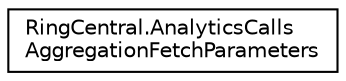 digraph "Graphical Class Hierarchy"
{
 // LATEX_PDF_SIZE
  edge [fontname="Helvetica",fontsize="10",labelfontname="Helvetica",labelfontsize="10"];
  node [fontname="Helvetica",fontsize="10",shape=record];
  rankdir="LR";
  Node0 [label="RingCentral.AnalyticsCalls\lAggregationFetchParameters",height=0.2,width=0.4,color="black", fillcolor="white", style="filled",URL="$classRingCentral_1_1AnalyticsCallsAggregationFetchParameters.html",tooltip="Query parameters for operation analyticsCallsAggregationFetch"];
}
